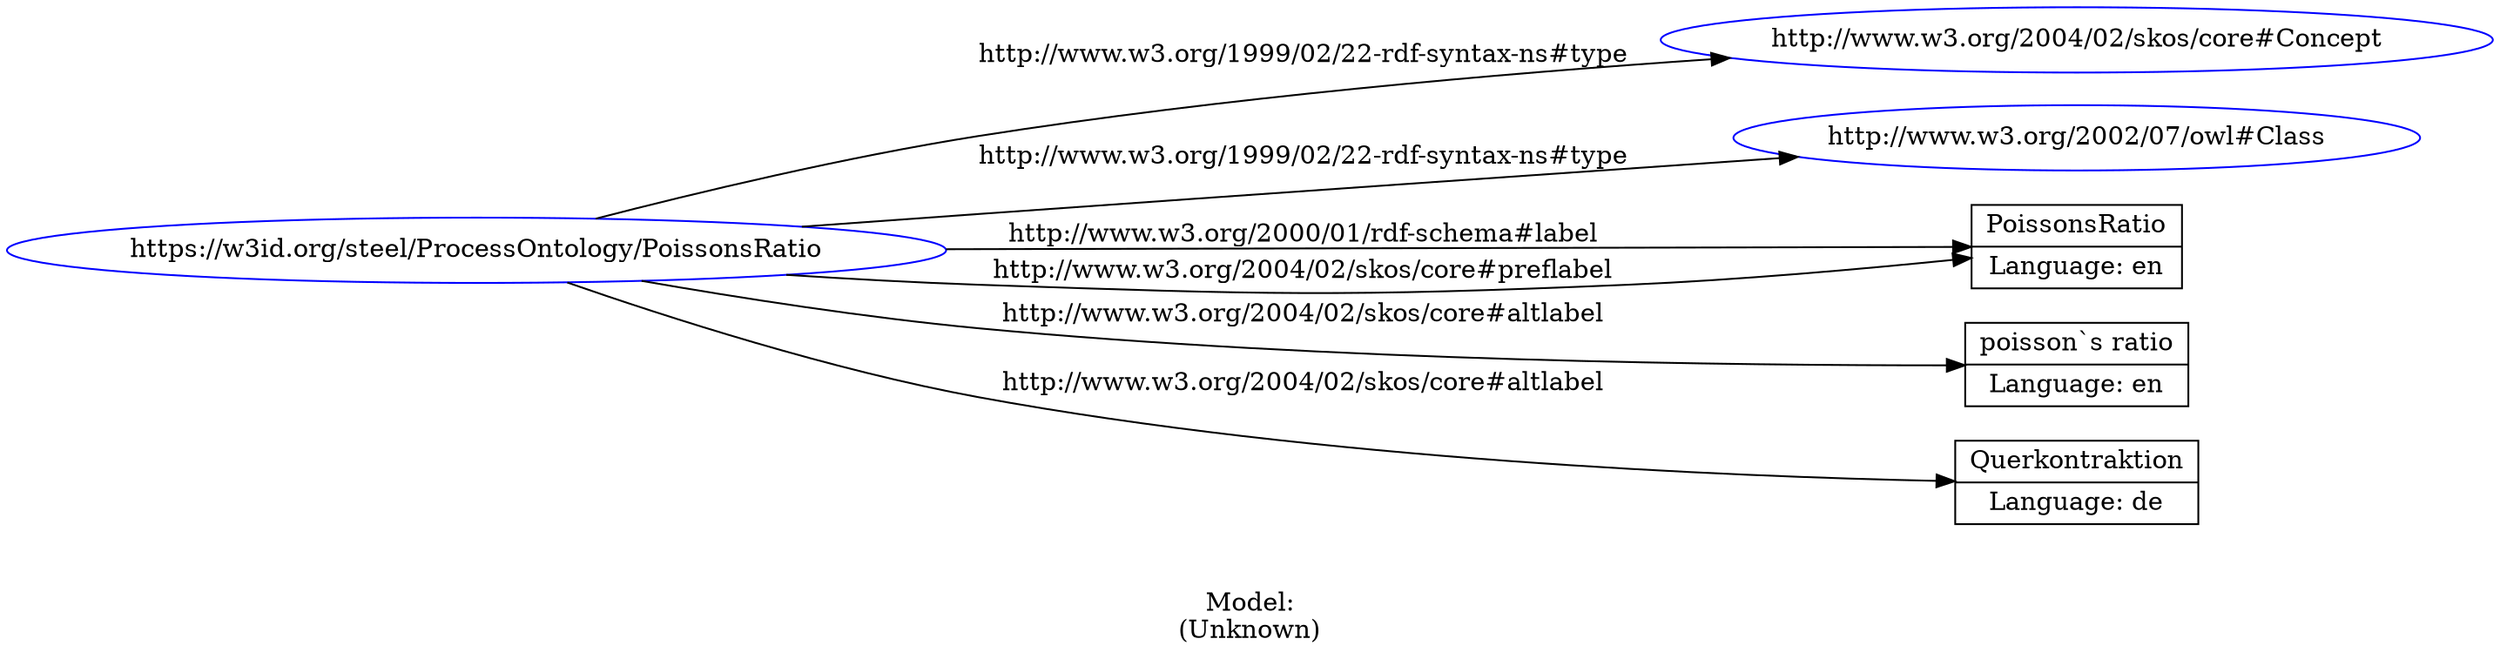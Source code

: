 digraph {
	rankdir = LR;
	charset="utf-8";

	"Rhttps://w3id.org/steel/ProcessOntology/PoissonsRatio" -> "Rhttp://www.w3.org/2004/02/skos/core#Concept" [ label="http://www.w3.org/1999/02/22-rdf-syntax-ns#type" ];
	"Rhttps://w3id.org/steel/ProcessOntology/PoissonsRatio" -> "Rhttp://www.w3.org/2002/07/owl#Class" [ label="http://www.w3.org/1999/02/22-rdf-syntax-ns#type" ];
	"Rhttps://w3id.org/steel/ProcessOntology/PoissonsRatio" -> "LPoissonsRatio|Language: en" [ label="http://www.w3.org/2000/01/rdf-schema#label" ];
	"Rhttps://w3id.org/steel/ProcessOntology/PoissonsRatio" -> "Lpoisson`s ratio|Language: en" [ label="http://www.w3.org/2004/02/skos/core#altlabel" ];
	"Rhttps://w3id.org/steel/ProcessOntology/PoissonsRatio" -> "LQuerkontraktion|Language: de" [ label="http://www.w3.org/2004/02/skos/core#altlabel" ];
	"Rhttps://w3id.org/steel/ProcessOntology/PoissonsRatio" -> "LPoissonsRatio|Language: en" [ label="http://www.w3.org/2004/02/skos/core#preflabel" ];

	// Resources
	"Rhttps://w3id.org/steel/ProcessOntology/PoissonsRatio" [ label="https://w3id.org/steel/ProcessOntology/PoissonsRatio", shape = ellipse, color = blue ];
	"Rhttp://www.w3.org/2004/02/skos/core#Concept" [ label="http://www.w3.org/2004/02/skos/core#Concept", shape = ellipse, color = blue ];
	"Rhttp://www.w3.org/2002/07/owl#Class" [ label="http://www.w3.org/2002/07/owl#Class", shape = ellipse, color = blue ];

	// Anonymous nodes

	// Literals
	"LPoissonsRatio|Language: en" [ label="PoissonsRatio|Language: en", shape = record ];
	"Lpoisson`s ratio|Language: en" [ label="poisson`s ratio|Language: en", shape = record ];
	"LQuerkontraktion|Language: de" [ label="Querkontraktion|Language: de", shape = record ];

	label="\n\nModel:\n(Unknown)";
}
